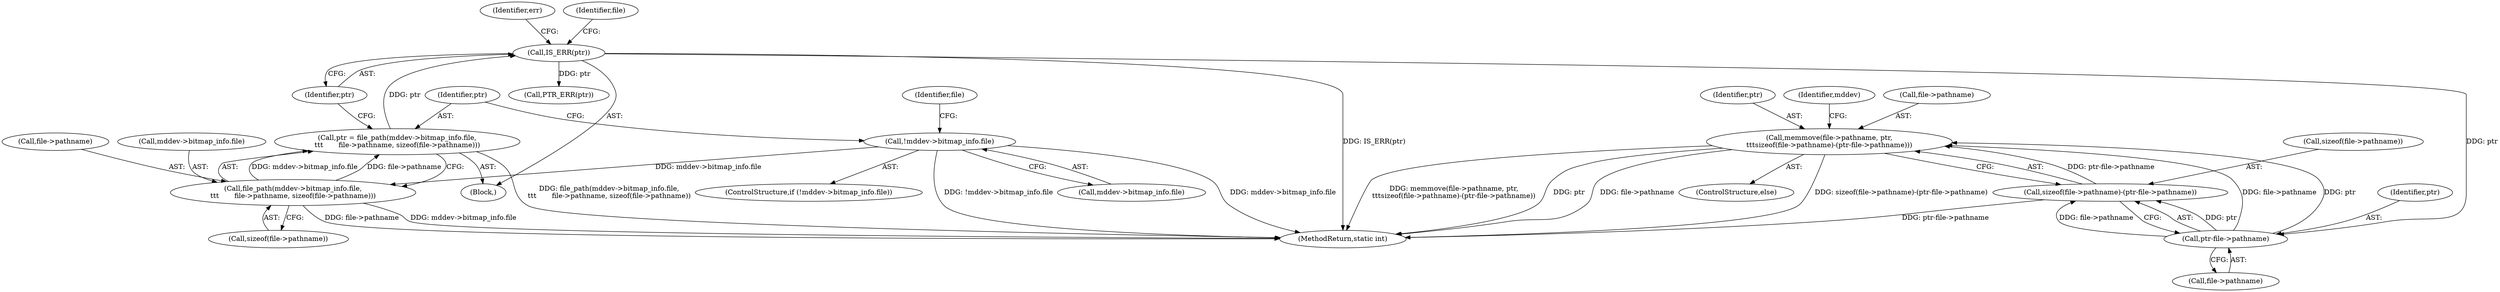 digraph "0_linux_b6878d9e03043695dbf3fa1caa6dfc09db225b16@API" {
"1000172" [label="(Call,memmove(file->pathname, ptr,\n\t\t\tsizeof(file->pathname)-(ptr-file->pathname)))"];
"1000182" [label="(Call,ptr-file->pathname)"];
"1000165" [label="(Call,IS_ERR(ptr))"];
"1000150" [label="(Call,ptr = file_path(mddev->bitmap_info.file,\n\t\t\t       file->pathname, sizeof(file->pathname)))"];
"1000152" [label="(Call,file_path(mddev->bitmap_info.file,\n\t\t\t       file->pathname, sizeof(file->pathname)))"];
"1000134" [label="(Call,!mddev->bitmap_info.file)"];
"1000177" [label="(Call,sizeof(file->pathname)-(ptr-file->pathname))"];
"1000183" [label="(Identifier,ptr)"];
"1000153" [label="(Call,mddev->bitmap_info.file)"];
"1000168" [label="(Identifier,err)"];
"1000173" [label="(Call,file->pathname)"];
"1000161" [label="(Call,sizeof(file->pathname))"];
"1000135" [label="(Call,mddev->bitmap_info.file)"];
"1000176" [label="(Identifier,ptr)"];
"1000177" [label="(Call,sizeof(file->pathname)-(ptr-file->pathname))"];
"1000150" [label="(Call,ptr = file_path(mddev->bitmap_info.file,\n\t\t\t       file->pathname, sizeof(file->pathname)))"];
"1000151" [label="(Identifier,ptr)"];
"1000174" [label="(Identifier,file)"];
"1000169" [label="(Call,PTR_ERR(ptr))"];
"1000165" [label="(Call,IS_ERR(ptr))"];
"1000133" [label="(ControlStructure,if (!mddev->bitmap_info.file))"];
"1000134" [label="(Call,!mddev->bitmap_info.file)"];
"1000211" [label="(MethodReturn,static int)"];
"1000149" [label="(Block,)"];
"1000184" [label="(Call,file->pathname)"];
"1000152" [label="(Call,file_path(mddev->bitmap_info.file,\n\t\t\t       file->pathname, sizeof(file->pathname)))"];
"1000178" [label="(Call,sizeof(file->pathname))"];
"1000158" [label="(Call,file->pathname)"];
"1000171" [label="(ControlStructure,else)"];
"1000166" [label="(Identifier,ptr)"];
"1000143" [label="(Identifier,file)"];
"1000182" [label="(Call,ptr-file->pathname)"];
"1000190" [label="(Identifier,mddev)"];
"1000172" [label="(Call,memmove(file->pathname, ptr,\n\t\t\tsizeof(file->pathname)-(ptr-file->pathname)))"];
"1000172" -> "1000171"  [label="AST: "];
"1000172" -> "1000177"  [label="CFG: "];
"1000173" -> "1000172"  [label="AST: "];
"1000176" -> "1000172"  [label="AST: "];
"1000177" -> "1000172"  [label="AST: "];
"1000190" -> "1000172"  [label="CFG: "];
"1000172" -> "1000211"  [label="DDG: memmove(file->pathname, ptr,\n\t\t\tsizeof(file->pathname)-(ptr-file->pathname))"];
"1000172" -> "1000211"  [label="DDG: ptr"];
"1000172" -> "1000211"  [label="DDG: file->pathname"];
"1000172" -> "1000211"  [label="DDG: sizeof(file->pathname)-(ptr-file->pathname)"];
"1000182" -> "1000172"  [label="DDG: file->pathname"];
"1000182" -> "1000172"  [label="DDG: ptr"];
"1000177" -> "1000172"  [label="DDG: ptr-file->pathname"];
"1000182" -> "1000177"  [label="AST: "];
"1000182" -> "1000184"  [label="CFG: "];
"1000183" -> "1000182"  [label="AST: "];
"1000184" -> "1000182"  [label="AST: "];
"1000177" -> "1000182"  [label="CFG: "];
"1000182" -> "1000177"  [label="DDG: ptr"];
"1000182" -> "1000177"  [label="DDG: file->pathname"];
"1000165" -> "1000182"  [label="DDG: ptr"];
"1000165" -> "1000149"  [label="AST: "];
"1000165" -> "1000166"  [label="CFG: "];
"1000166" -> "1000165"  [label="AST: "];
"1000168" -> "1000165"  [label="CFG: "];
"1000174" -> "1000165"  [label="CFG: "];
"1000165" -> "1000211"  [label="DDG: IS_ERR(ptr)"];
"1000150" -> "1000165"  [label="DDG: ptr"];
"1000165" -> "1000169"  [label="DDG: ptr"];
"1000150" -> "1000149"  [label="AST: "];
"1000150" -> "1000152"  [label="CFG: "];
"1000151" -> "1000150"  [label="AST: "];
"1000152" -> "1000150"  [label="AST: "];
"1000166" -> "1000150"  [label="CFG: "];
"1000150" -> "1000211"  [label="DDG: file_path(mddev->bitmap_info.file,\n\t\t\t       file->pathname, sizeof(file->pathname))"];
"1000152" -> "1000150"  [label="DDG: mddev->bitmap_info.file"];
"1000152" -> "1000150"  [label="DDG: file->pathname"];
"1000152" -> "1000161"  [label="CFG: "];
"1000153" -> "1000152"  [label="AST: "];
"1000158" -> "1000152"  [label="AST: "];
"1000161" -> "1000152"  [label="AST: "];
"1000152" -> "1000211"  [label="DDG: file->pathname"];
"1000152" -> "1000211"  [label="DDG: mddev->bitmap_info.file"];
"1000134" -> "1000152"  [label="DDG: mddev->bitmap_info.file"];
"1000134" -> "1000133"  [label="AST: "];
"1000134" -> "1000135"  [label="CFG: "];
"1000135" -> "1000134"  [label="AST: "];
"1000143" -> "1000134"  [label="CFG: "];
"1000151" -> "1000134"  [label="CFG: "];
"1000134" -> "1000211"  [label="DDG: !mddev->bitmap_info.file"];
"1000134" -> "1000211"  [label="DDG: mddev->bitmap_info.file"];
"1000178" -> "1000177"  [label="AST: "];
"1000177" -> "1000211"  [label="DDG: ptr-file->pathname"];
}
